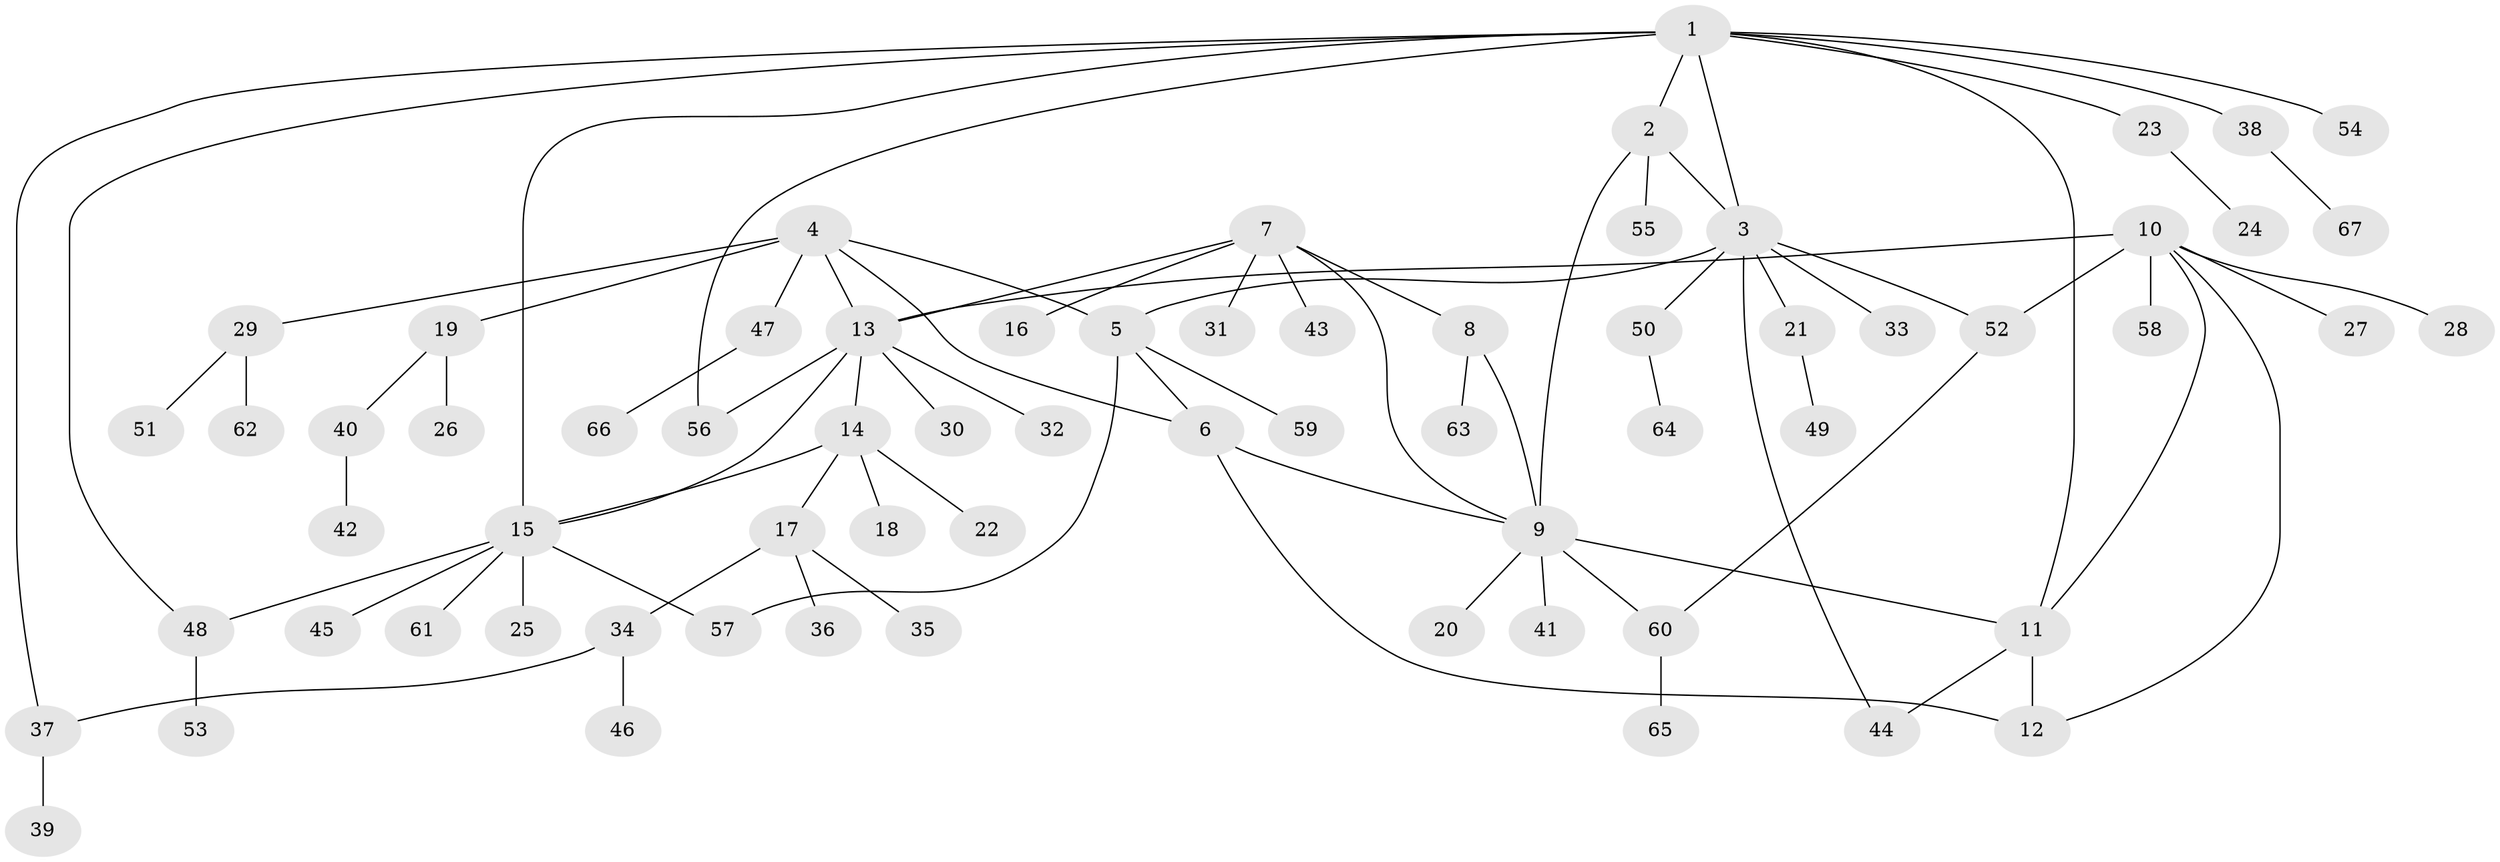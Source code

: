 // coarse degree distribution, {8: 0.047619047619047616, 3: 0.14285714285714285, 9: 0.047619047619047616, 7: 0.047619047619047616, 6: 0.047619047619047616, 2: 0.19047619047619047, 4: 0.047619047619047616, 5: 0.047619047619047616, 1: 0.38095238095238093}
// Generated by graph-tools (version 1.1) at 2025/52/03/04/25 22:52:11]
// undirected, 67 vertices, 84 edges
graph export_dot {
  node [color=gray90,style=filled];
  1;
  2;
  3;
  4;
  5;
  6;
  7;
  8;
  9;
  10;
  11;
  12;
  13;
  14;
  15;
  16;
  17;
  18;
  19;
  20;
  21;
  22;
  23;
  24;
  25;
  26;
  27;
  28;
  29;
  30;
  31;
  32;
  33;
  34;
  35;
  36;
  37;
  38;
  39;
  40;
  41;
  42;
  43;
  44;
  45;
  46;
  47;
  48;
  49;
  50;
  51;
  52;
  53;
  54;
  55;
  56;
  57;
  58;
  59;
  60;
  61;
  62;
  63;
  64;
  65;
  66;
  67;
  1 -- 2;
  1 -- 3;
  1 -- 11;
  1 -- 15;
  1 -- 23;
  1 -- 37;
  1 -- 38;
  1 -- 48;
  1 -- 54;
  1 -- 56;
  2 -- 3;
  2 -- 9;
  2 -- 55;
  3 -- 5;
  3 -- 21;
  3 -- 33;
  3 -- 44;
  3 -- 50;
  3 -- 52;
  4 -- 5;
  4 -- 6;
  4 -- 13;
  4 -- 19;
  4 -- 29;
  4 -- 47;
  5 -- 6;
  5 -- 57;
  5 -- 59;
  6 -- 9;
  6 -- 12;
  7 -- 8;
  7 -- 9;
  7 -- 13;
  7 -- 16;
  7 -- 31;
  7 -- 43;
  8 -- 9;
  8 -- 63;
  9 -- 11;
  9 -- 20;
  9 -- 41;
  9 -- 60;
  10 -- 11;
  10 -- 12;
  10 -- 13;
  10 -- 27;
  10 -- 28;
  10 -- 52;
  10 -- 58;
  11 -- 12;
  11 -- 44;
  13 -- 14;
  13 -- 15;
  13 -- 30;
  13 -- 32;
  13 -- 56;
  14 -- 15;
  14 -- 17;
  14 -- 18;
  14 -- 22;
  15 -- 25;
  15 -- 45;
  15 -- 48;
  15 -- 57;
  15 -- 61;
  17 -- 34;
  17 -- 35;
  17 -- 36;
  19 -- 26;
  19 -- 40;
  21 -- 49;
  23 -- 24;
  29 -- 51;
  29 -- 62;
  34 -- 37;
  34 -- 46;
  37 -- 39;
  38 -- 67;
  40 -- 42;
  47 -- 66;
  48 -- 53;
  50 -- 64;
  52 -- 60;
  60 -- 65;
}
